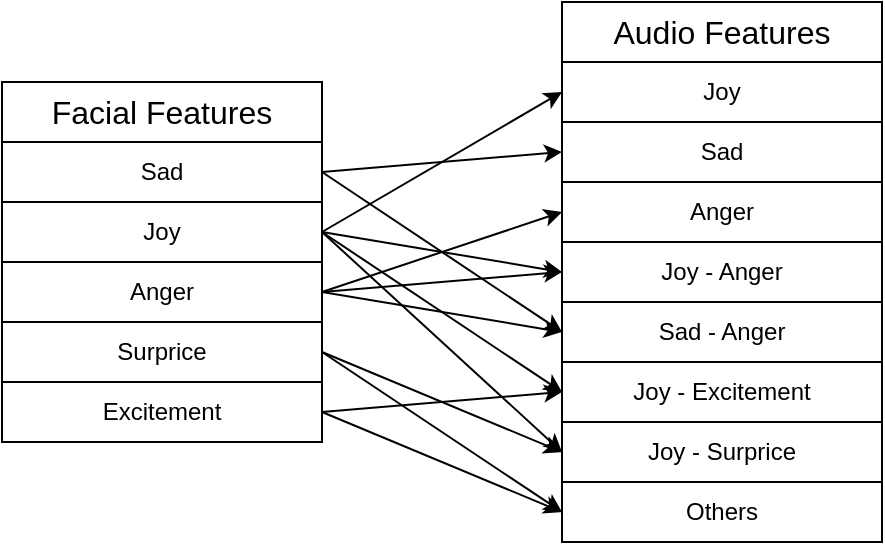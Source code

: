 <mxfile version="16.2.7" type="github">
  <diagram id="6JR6P7Zgy2FX_ZjuW1N3" name="Page-1">
    <mxGraphModel dx="1038" dy="539" grid="1" gridSize="10" guides="1" tooltips="1" connect="1" arrows="1" fold="1" page="1" pageScale="1" pageWidth="827" pageHeight="1169" math="0" shadow="0">
      <root>
        <mxCell id="0" />
        <mxCell id="1" parent="0" />
        <mxCell id="Ydf3KqC6s8i5zzn1A7_6-1" value="&lt;font size=&quot;3&quot;&gt;Facial Features&lt;/font&gt;" style="rounded=0;whiteSpace=wrap;html=1;" vertex="1" parent="1">
          <mxGeometry x="120" y="80" width="160" height="30" as="geometry" />
        </mxCell>
        <mxCell id="Ydf3KqC6s8i5zzn1A7_6-7" value="Sad" style="rounded=0;whiteSpace=wrap;html=1;" vertex="1" parent="1">
          <mxGeometry x="120" y="110" width="160" height="30" as="geometry" />
        </mxCell>
        <mxCell id="Ydf3KqC6s8i5zzn1A7_6-8" value="Joy" style="rounded=0;whiteSpace=wrap;html=1;" vertex="1" parent="1">
          <mxGeometry x="120" y="140" width="160" height="30" as="geometry" />
        </mxCell>
        <mxCell id="Ydf3KqC6s8i5zzn1A7_6-9" value="Anger" style="rounded=0;whiteSpace=wrap;html=1;" vertex="1" parent="1">
          <mxGeometry x="120" y="170" width="160" height="30" as="geometry" />
        </mxCell>
        <mxCell id="Ydf3KqC6s8i5zzn1A7_6-10" value="Surprice" style="rounded=0;whiteSpace=wrap;html=1;" vertex="1" parent="1">
          <mxGeometry x="120" y="200" width="160" height="30" as="geometry" />
        </mxCell>
        <mxCell id="Ydf3KqC6s8i5zzn1A7_6-11" value="Excitement" style="rounded=0;whiteSpace=wrap;html=1;" vertex="1" parent="1">
          <mxGeometry x="120" y="230" width="160" height="30" as="geometry" />
        </mxCell>
        <mxCell id="Ydf3KqC6s8i5zzn1A7_6-13" value="&lt;font size=&quot;3&quot;&gt;Audio Features&lt;/font&gt;" style="rounded=0;whiteSpace=wrap;html=1;" vertex="1" parent="1">
          <mxGeometry x="400" y="40" width="160" height="30" as="geometry" />
        </mxCell>
        <mxCell id="Ydf3KqC6s8i5zzn1A7_6-14" value="Joy" style="rounded=0;whiteSpace=wrap;html=1;" vertex="1" parent="1">
          <mxGeometry x="400" y="70" width="160" height="30" as="geometry" />
        </mxCell>
        <mxCell id="Ydf3KqC6s8i5zzn1A7_6-15" value="Sad" style="rounded=0;whiteSpace=wrap;html=1;" vertex="1" parent="1">
          <mxGeometry x="400" y="100" width="160" height="30" as="geometry" />
        </mxCell>
        <mxCell id="Ydf3KqC6s8i5zzn1A7_6-16" value="Anger" style="rounded=0;whiteSpace=wrap;html=1;" vertex="1" parent="1">
          <mxGeometry x="400" y="130" width="160" height="30" as="geometry" />
        </mxCell>
        <mxCell id="Ydf3KqC6s8i5zzn1A7_6-17" value="Joy - Anger" style="rounded=0;whiteSpace=wrap;html=1;" vertex="1" parent="1">
          <mxGeometry x="400" y="160" width="160" height="30" as="geometry" />
        </mxCell>
        <mxCell id="Ydf3KqC6s8i5zzn1A7_6-18" value="Sad - Anger" style="rounded=0;whiteSpace=wrap;html=1;" vertex="1" parent="1">
          <mxGeometry x="400" y="190" width="160" height="30" as="geometry" />
        </mxCell>
        <mxCell id="Ydf3KqC6s8i5zzn1A7_6-19" value="Joy - Excitement" style="rounded=0;whiteSpace=wrap;html=1;" vertex="1" parent="1">
          <mxGeometry x="400" y="220" width="160" height="30" as="geometry" />
        </mxCell>
        <mxCell id="Ydf3KqC6s8i5zzn1A7_6-20" value="Joy - Surprice" style="rounded=0;whiteSpace=wrap;html=1;" vertex="1" parent="1">
          <mxGeometry x="400" y="250" width="160" height="30" as="geometry" />
        </mxCell>
        <mxCell id="Ydf3KqC6s8i5zzn1A7_6-21" value="Others" style="rounded=0;whiteSpace=wrap;html=1;" vertex="1" parent="1">
          <mxGeometry x="400" y="280" width="160" height="30" as="geometry" />
        </mxCell>
        <mxCell id="Ydf3KqC6s8i5zzn1A7_6-23" value="" style="endArrow=classic;html=1;rounded=0;fontSize=18;exitX=1;exitY=0.5;exitDx=0;exitDy=0;entryX=0;entryY=0.5;entryDx=0;entryDy=0;" edge="1" parent="1" source="Ydf3KqC6s8i5zzn1A7_6-7" target="Ydf3KqC6s8i5zzn1A7_6-15">
          <mxGeometry width="50" height="50" relative="1" as="geometry">
            <mxPoint x="390" y="300" as="sourcePoint" />
            <mxPoint x="440" y="250" as="targetPoint" />
          </mxGeometry>
        </mxCell>
        <mxCell id="Ydf3KqC6s8i5zzn1A7_6-24" value="" style="endArrow=classic;html=1;rounded=0;fontSize=18;exitX=1;exitY=0.5;exitDx=0;exitDy=0;entryX=0;entryY=0.5;entryDx=0;entryDy=0;" edge="1" parent="1" source="Ydf3KqC6s8i5zzn1A7_6-7" target="Ydf3KqC6s8i5zzn1A7_6-18">
          <mxGeometry width="50" height="50" relative="1" as="geometry">
            <mxPoint x="290" y="135" as="sourcePoint" />
            <mxPoint x="410" y="95" as="targetPoint" />
          </mxGeometry>
        </mxCell>
        <mxCell id="Ydf3KqC6s8i5zzn1A7_6-25" value="" style="endArrow=classic;html=1;rounded=0;fontSize=18;exitX=1;exitY=0.5;exitDx=0;exitDy=0;entryX=0;entryY=0.5;entryDx=0;entryDy=0;" edge="1" parent="1" source="Ydf3KqC6s8i5zzn1A7_6-8" target="Ydf3KqC6s8i5zzn1A7_6-14">
          <mxGeometry width="50" height="50" relative="1" as="geometry">
            <mxPoint x="300" y="145" as="sourcePoint" />
            <mxPoint x="420" y="105" as="targetPoint" />
          </mxGeometry>
        </mxCell>
        <mxCell id="Ydf3KqC6s8i5zzn1A7_6-26" value="" style="endArrow=classic;html=1;rounded=0;fontSize=18;entryX=0;entryY=0.5;entryDx=0;entryDy=0;" edge="1" parent="1" target="Ydf3KqC6s8i5zzn1A7_6-17">
          <mxGeometry width="50" height="50" relative="1" as="geometry">
            <mxPoint x="280" y="155" as="sourcePoint" />
            <mxPoint x="430" y="115" as="targetPoint" />
          </mxGeometry>
        </mxCell>
        <mxCell id="Ydf3KqC6s8i5zzn1A7_6-27" value="" style="endArrow=classic;html=1;rounded=0;fontSize=18;entryX=0;entryY=0.5;entryDx=0;entryDy=0;exitX=1;exitY=0.5;exitDx=0;exitDy=0;" edge="1" parent="1" source="Ydf3KqC6s8i5zzn1A7_6-8" target="Ydf3KqC6s8i5zzn1A7_6-19">
          <mxGeometry width="50" height="50" relative="1" as="geometry">
            <mxPoint x="300" y="180" as="sourcePoint" />
            <mxPoint x="440" y="125" as="targetPoint" />
          </mxGeometry>
        </mxCell>
        <mxCell id="Ydf3KqC6s8i5zzn1A7_6-28" value="" style="endArrow=classic;html=1;rounded=0;fontSize=18;exitX=1;exitY=0.5;exitDx=0;exitDy=0;entryX=0;entryY=0.5;entryDx=0;entryDy=0;" edge="1" parent="1" source="Ydf3KqC6s8i5zzn1A7_6-8" target="Ydf3KqC6s8i5zzn1A7_6-20">
          <mxGeometry width="50" height="50" relative="1" as="geometry">
            <mxPoint x="330" y="175" as="sourcePoint" />
            <mxPoint x="450" y="135" as="targetPoint" />
          </mxGeometry>
        </mxCell>
        <mxCell id="Ydf3KqC6s8i5zzn1A7_6-29" value="" style="endArrow=classic;html=1;rounded=0;fontSize=18;exitX=1;exitY=0.5;exitDx=0;exitDy=0;entryX=0;entryY=0.5;entryDx=0;entryDy=0;" edge="1" parent="1" source="Ydf3KqC6s8i5zzn1A7_6-9" target="Ydf3KqC6s8i5zzn1A7_6-16">
          <mxGeometry width="50" height="50" relative="1" as="geometry">
            <mxPoint x="340" y="185" as="sourcePoint" />
            <mxPoint x="460" y="145" as="targetPoint" />
          </mxGeometry>
        </mxCell>
        <mxCell id="Ydf3KqC6s8i5zzn1A7_6-30" value="" style="endArrow=classic;html=1;rounded=0;fontSize=18;entryX=0;entryY=0.5;entryDx=0;entryDy=0;exitX=1;exitY=0.5;exitDx=0;exitDy=0;" edge="1" parent="1" source="Ydf3KqC6s8i5zzn1A7_6-9" target="Ydf3KqC6s8i5zzn1A7_6-17">
          <mxGeometry width="50" height="50" relative="1" as="geometry">
            <mxPoint x="310" y="220" as="sourcePoint" />
            <mxPoint x="470" y="155" as="targetPoint" />
          </mxGeometry>
        </mxCell>
        <mxCell id="Ydf3KqC6s8i5zzn1A7_6-31" value="" style="endArrow=classic;html=1;rounded=0;fontSize=18;exitX=1;exitY=0.5;exitDx=0;exitDy=0;entryX=0;entryY=0.5;entryDx=0;entryDy=0;" edge="1" parent="1" source="Ydf3KqC6s8i5zzn1A7_6-9" target="Ydf3KqC6s8i5zzn1A7_6-18">
          <mxGeometry width="50" height="50" relative="1" as="geometry">
            <mxPoint x="360" y="205" as="sourcePoint" />
            <mxPoint x="480" y="165" as="targetPoint" />
          </mxGeometry>
        </mxCell>
        <mxCell id="Ydf3KqC6s8i5zzn1A7_6-32" value="" style="endArrow=classic;html=1;rounded=0;fontSize=18;exitX=1;exitY=0.5;exitDx=0;exitDy=0;entryX=0;entryY=0.5;entryDx=0;entryDy=0;" edge="1" parent="1" source="Ydf3KqC6s8i5zzn1A7_6-10" target="Ydf3KqC6s8i5zzn1A7_6-20">
          <mxGeometry width="50" height="50" relative="1" as="geometry">
            <mxPoint x="370" y="215" as="sourcePoint" />
            <mxPoint x="490" y="175" as="targetPoint" />
          </mxGeometry>
        </mxCell>
        <mxCell id="Ydf3KqC6s8i5zzn1A7_6-33" value="" style="endArrow=classic;html=1;rounded=0;fontSize=18;exitX=1;exitY=0.5;exitDx=0;exitDy=0;entryX=0;entryY=0.5;entryDx=0;entryDy=0;" edge="1" parent="1" source="Ydf3KqC6s8i5zzn1A7_6-10" target="Ydf3KqC6s8i5zzn1A7_6-21">
          <mxGeometry width="50" height="50" relative="1" as="geometry">
            <mxPoint x="380" y="225" as="sourcePoint" />
            <mxPoint x="500" y="185" as="targetPoint" />
          </mxGeometry>
        </mxCell>
        <mxCell id="Ydf3KqC6s8i5zzn1A7_6-34" value="" style="endArrow=classic;html=1;rounded=0;fontSize=18;exitX=1;exitY=0.5;exitDx=0;exitDy=0;entryX=0;entryY=0.5;entryDx=0;entryDy=0;" edge="1" parent="1" source="Ydf3KqC6s8i5zzn1A7_6-11" target="Ydf3KqC6s8i5zzn1A7_6-19">
          <mxGeometry width="50" height="50" relative="1" as="geometry">
            <mxPoint x="390" y="235" as="sourcePoint" />
            <mxPoint x="510" y="195" as="targetPoint" />
          </mxGeometry>
        </mxCell>
        <mxCell id="Ydf3KqC6s8i5zzn1A7_6-35" value="" style="endArrow=classic;html=1;rounded=0;fontSize=18;exitX=1;exitY=0.5;exitDx=0;exitDy=0;entryX=0;entryY=0.5;entryDx=0;entryDy=0;" edge="1" parent="1" source="Ydf3KqC6s8i5zzn1A7_6-11" target="Ydf3KqC6s8i5zzn1A7_6-21">
          <mxGeometry width="50" height="50" relative="1" as="geometry">
            <mxPoint x="400" y="245" as="sourcePoint" />
            <mxPoint x="520" y="205" as="targetPoint" />
          </mxGeometry>
        </mxCell>
      </root>
    </mxGraphModel>
  </diagram>
</mxfile>
